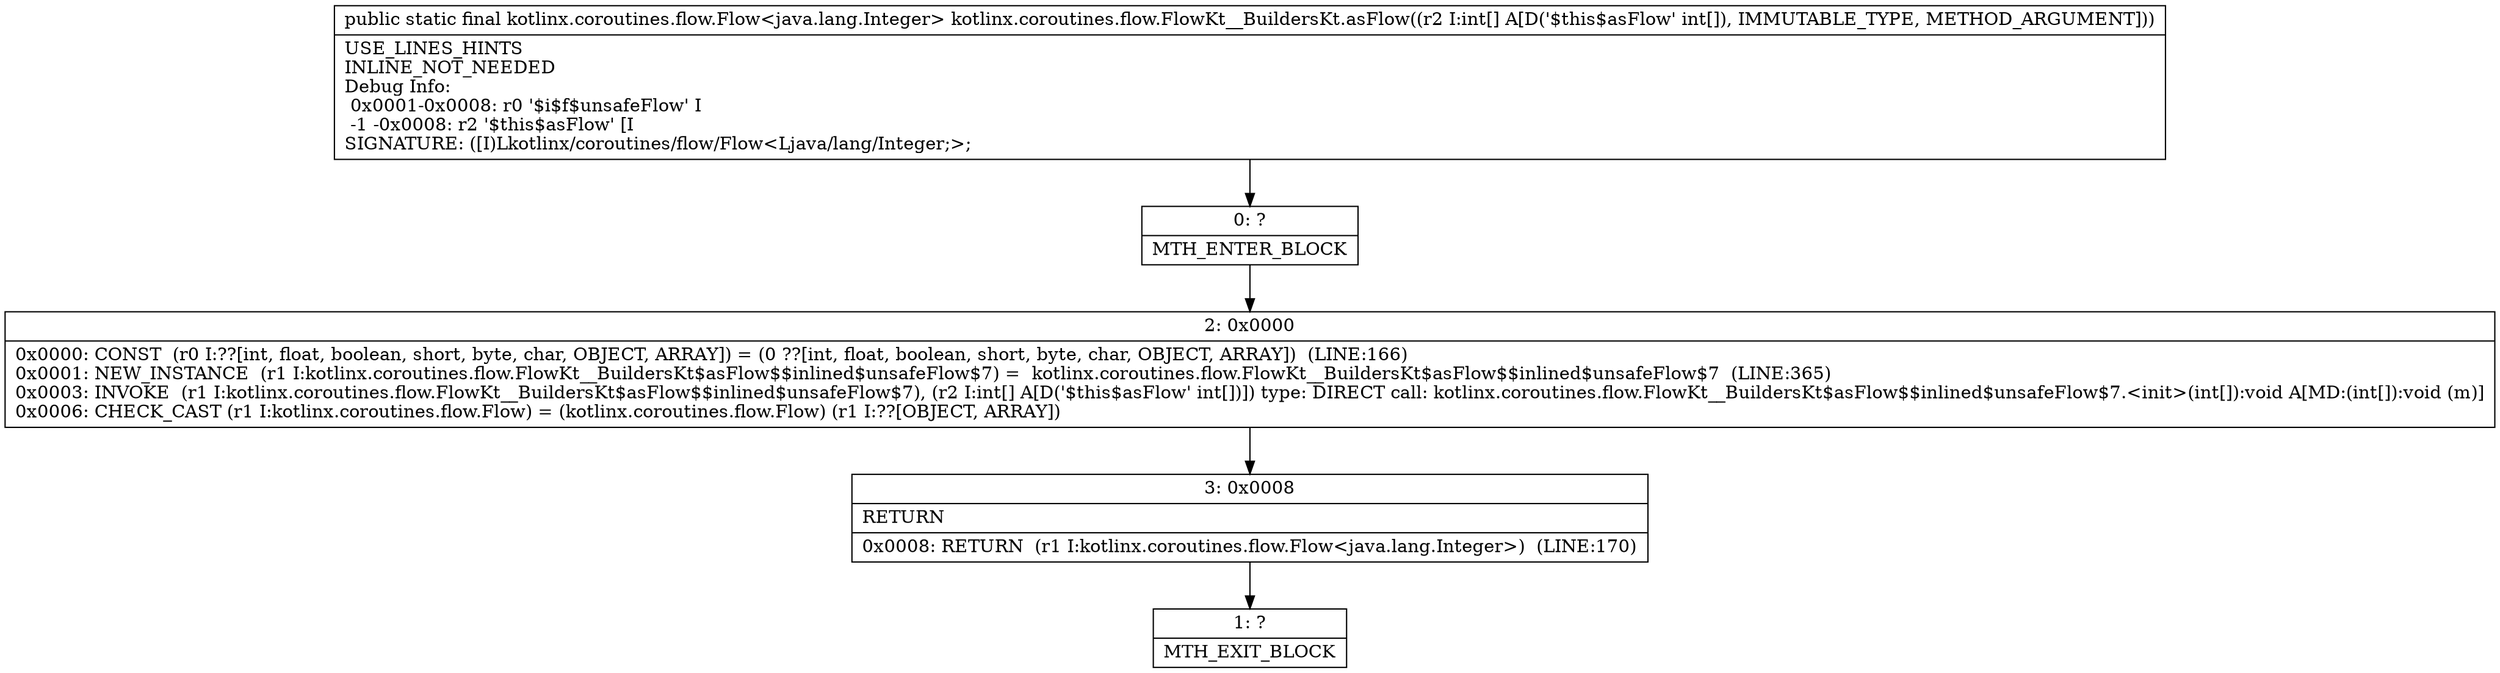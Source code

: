 digraph "CFG forkotlinx.coroutines.flow.FlowKt__BuildersKt.asFlow([I)Lkotlinx\/coroutines\/flow\/Flow;" {
Node_0 [shape=record,label="{0\:\ ?|MTH_ENTER_BLOCK\l}"];
Node_2 [shape=record,label="{2\:\ 0x0000|0x0000: CONST  (r0 I:??[int, float, boolean, short, byte, char, OBJECT, ARRAY]) = (0 ??[int, float, boolean, short, byte, char, OBJECT, ARRAY])  (LINE:166)\l0x0001: NEW_INSTANCE  (r1 I:kotlinx.coroutines.flow.FlowKt__BuildersKt$asFlow$$inlined$unsafeFlow$7) =  kotlinx.coroutines.flow.FlowKt__BuildersKt$asFlow$$inlined$unsafeFlow$7  (LINE:365)\l0x0003: INVOKE  (r1 I:kotlinx.coroutines.flow.FlowKt__BuildersKt$asFlow$$inlined$unsafeFlow$7), (r2 I:int[] A[D('$this$asFlow' int[])]) type: DIRECT call: kotlinx.coroutines.flow.FlowKt__BuildersKt$asFlow$$inlined$unsafeFlow$7.\<init\>(int[]):void A[MD:(int[]):void (m)]\l0x0006: CHECK_CAST (r1 I:kotlinx.coroutines.flow.Flow) = (kotlinx.coroutines.flow.Flow) (r1 I:??[OBJECT, ARRAY]) \l}"];
Node_3 [shape=record,label="{3\:\ 0x0008|RETURN\l|0x0008: RETURN  (r1 I:kotlinx.coroutines.flow.Flow\<java.lang.Integer\>)  (LINE:170)\l}"];
Node_1 [shape=record,label="{1\:\ ?|MTH_EXIT_BLOCK\l}"];
MethodNode[shape=record,label="{public static final kotlinx.coroutines.flow.Flow\<java.lang.Integer\> kotlinx.coroutines.flow.FlowKt__BuildersKt.asFlow((r2 I:int[] A[D('$this$asFlow' int[]), IMMUTABLE_TYPE, METHOD_ARGUMENT]))  | USE_LINES_HINTS\lINLINE_NOT_NEEDED\lDebug Info:\l  0x0001\-0x0008: r0 '$i$f$unsafeFlow' I\l  \-1 \-0x0008: r2 '$this$asFlow' [I\lSIGNATURE: ([I)Lkotlinx\/coroutines\/flow\/Flow\<Ljava\/lang\/Integer;\>;\l}"];
MethodNode -> Node_0;Node_0 -> Node_2;
Node_2 -> Node_3;
Node_3 -> Node_1;
}

